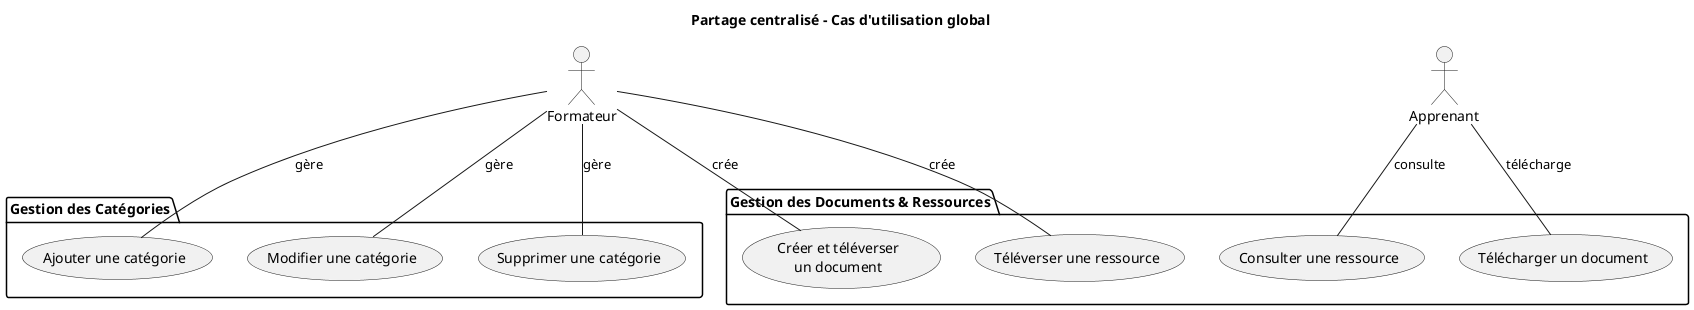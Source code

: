 @startuml
title Partage centralisé – Cas d'utilisation global

actor Formateur   as F
actor Apprenant   as U

package "Gestion des Documents & Ressources" {
  usecase "Créer et téléverser\nun document"   as UC_A
  usecase "Téléverser une ressource"           as UC_B
  usecase "Télécharger un document"            as UC_C
  usecase "Consulter une ressource"            as UC_D
}

package "Gestion des Catégories" {
  usecase "Ajouter une catégorie"   as UC_E
  usecase "Modifier une catégorie"  as UC_F
  usecase "Supprimer une catégorie" as UC_G
}

F -- UC_A : crée
F -- UC_B : crée
U -- UC_C : télécharge
U -- UC_D : consulte

F -- UC_E : gère
F -- UC_F : gère
F -- UC_G : gère

@enduml
